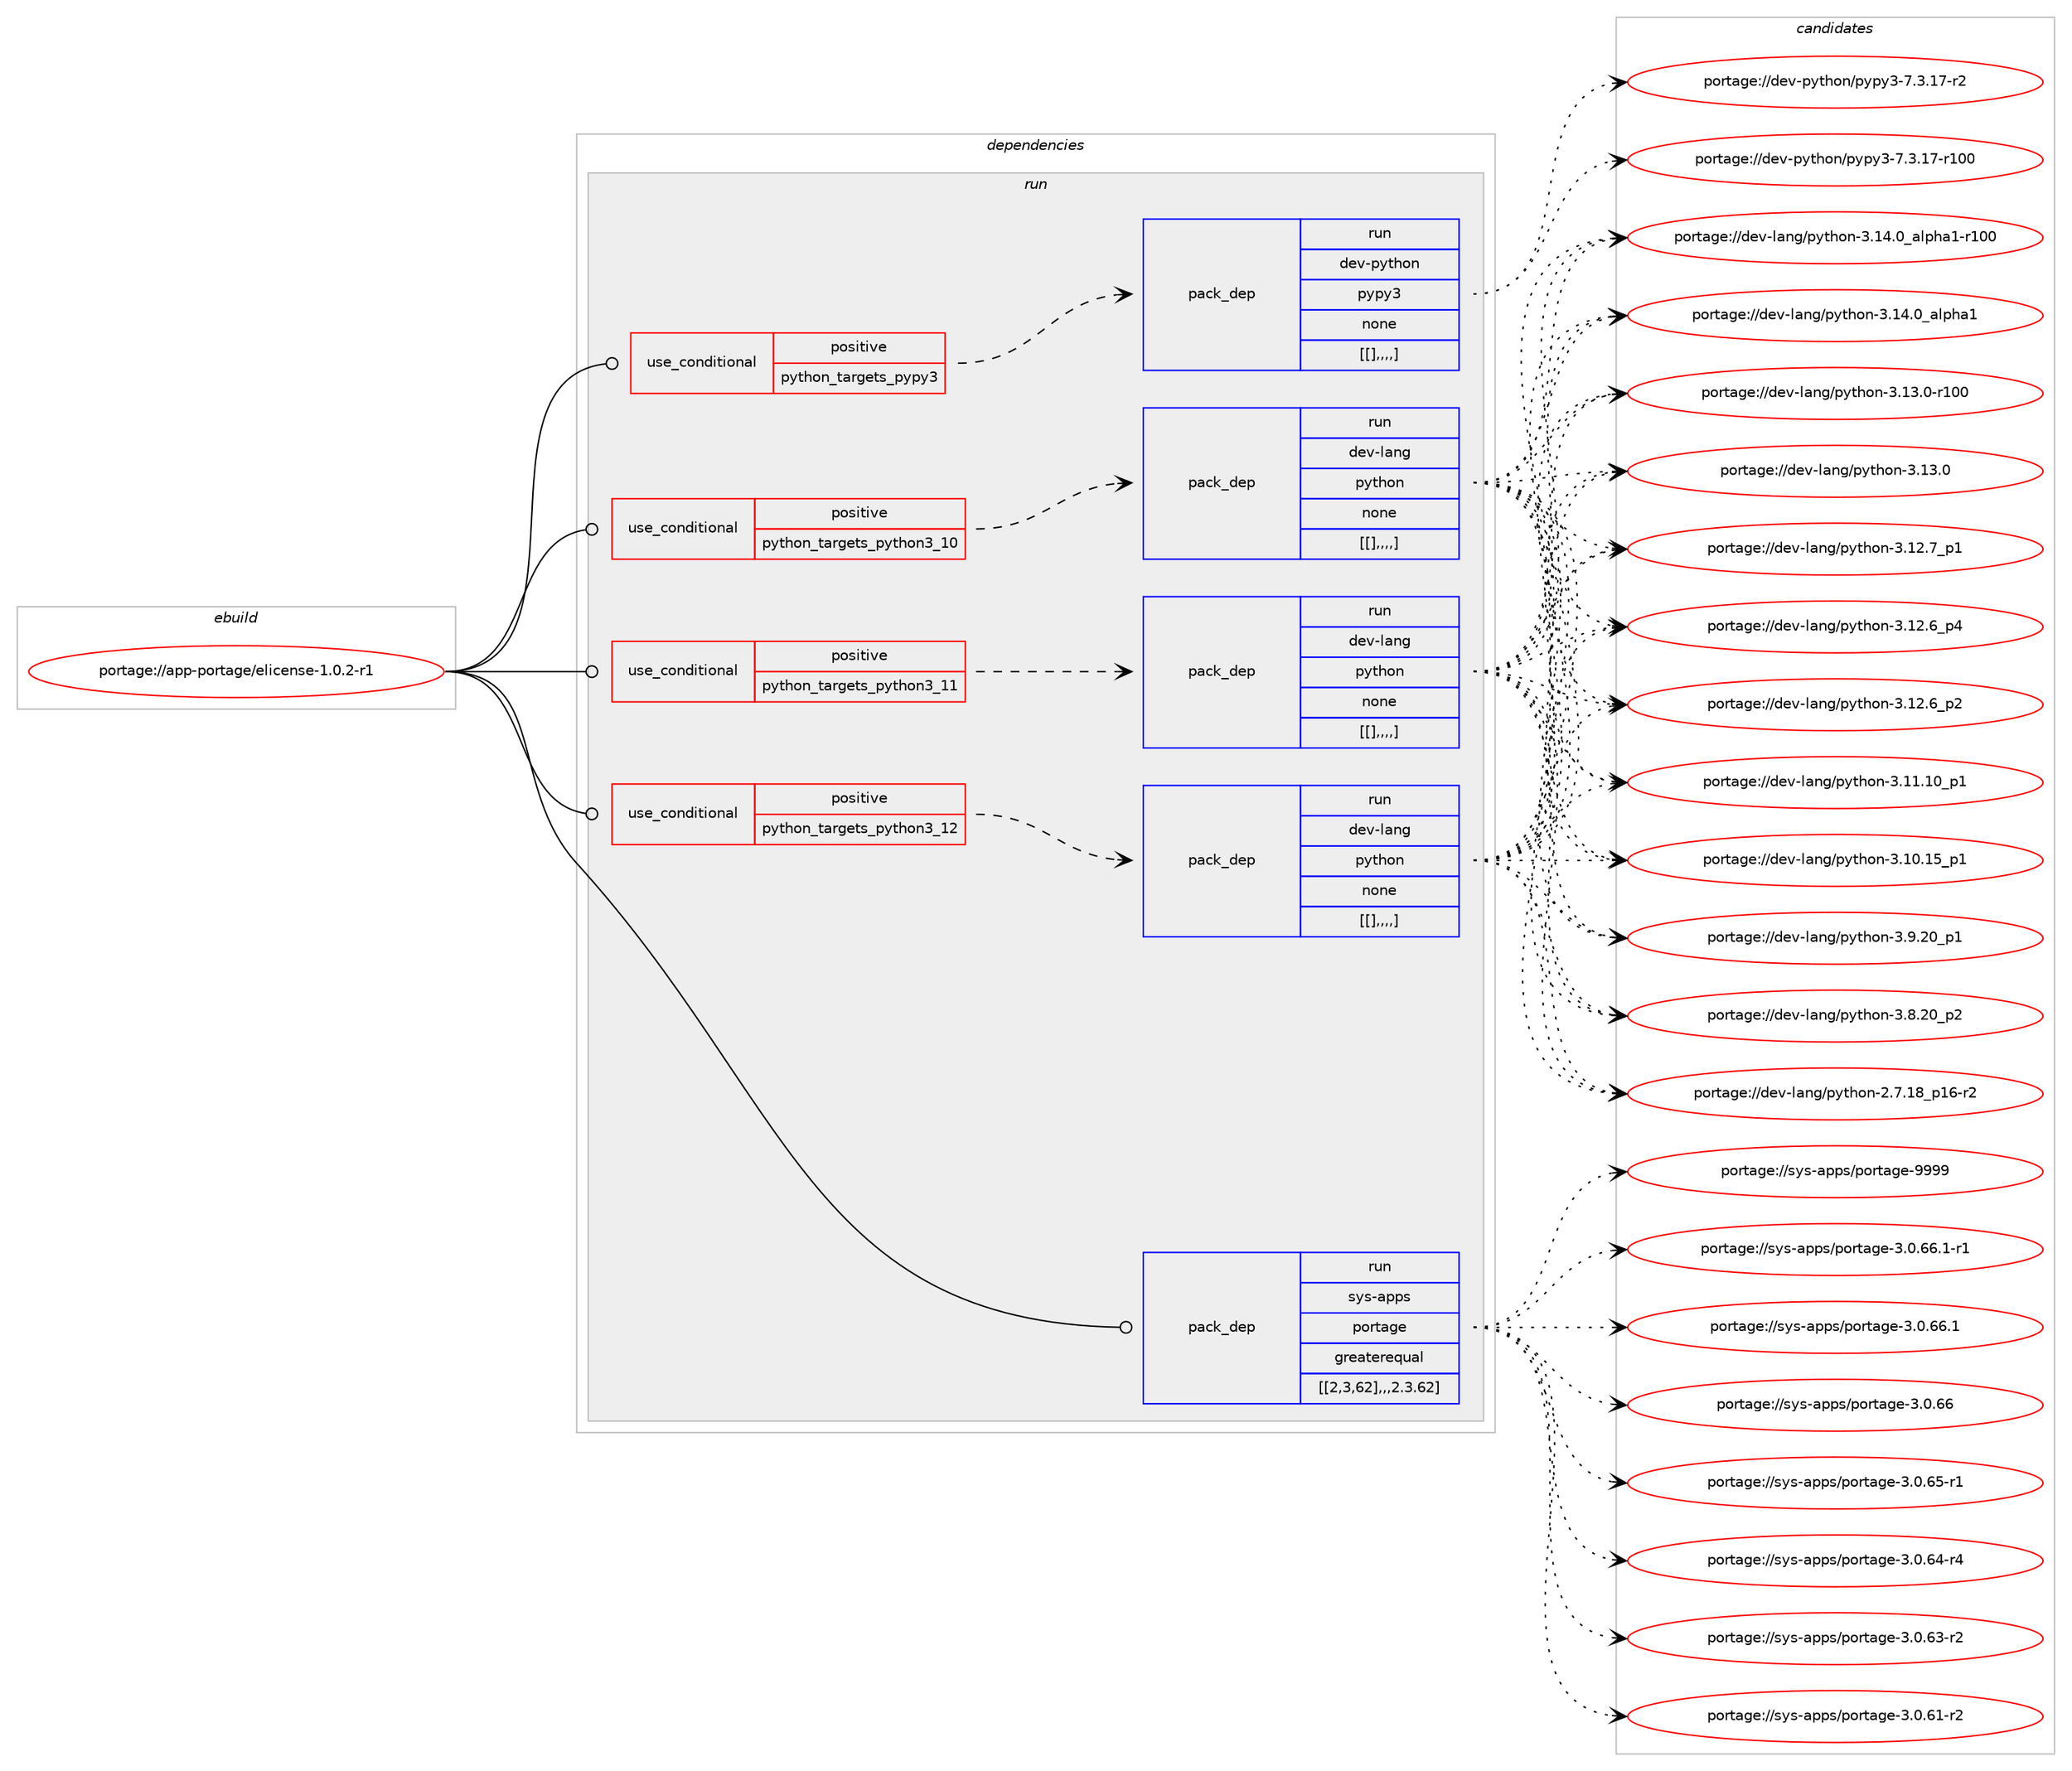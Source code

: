 digraph prolog {

# *************
# Graph options
# *************

newrank=true;
concentrate=true;
compound=true;
graph [rankdir=LR,fontname=Helvetica,fontsize=10,ranksep=1.5];#, ranksep=2.5, nodesep=0.2];
edge  [arrowhead=vee];
node  [fontname=Helvetica,fontsize=10];

# **********
# The ebuild
# **********

subgraph cluster_leftcol {
color=gray;
label=<<i>ebuild</i>>;
id [label="portage://app-portage/elicense-1.0.2-r1", color=red, width=4, href="../app-portage/elicense-1.0.2-r1.svg"];
}

# ****************
# The dependencies
# ****************

subgraph cluster_midcol {
color=gray;
label=<<i>dependencies</i>>;
subgraph cluster_compile {
fillcolor="#eeeeee";
style=filled;
label=<<i>compile</i>>;
}
subgraph cluster_compileandrun {
fillcolor="#eeeeee";
style=filled;
label=<<i>compile and run</i>>;
}
subgraph cluster_run {
fillcolor="#eeeeee";
style=filled;
label=<<i>run</i>>;
subgraph cond15289 {
dependency52176 [label=<<TABLE BORDER="0" CELLBORDER="1" CELLSPACING="0" CELLPADDING="4"><TR><TD ROWSPAN="3" CELLPADDING="10">use_conditional</TD></TR><TR><TD>positive</TD></TR><TR><TD>python_targets_pypy3</TD></TR></TABLE>>, shape=none, color=red];
subgraph pack36374 {
dependency52240 [label=<<TABLE BORDER="0" CELLBORDER="1" CELLSPACING="0" CELLPADDING="4" WIDTH="220"><TR><TD ROWSPAN="6" CELLPADDING="30">pack_dep</TD></TR><TR><TD WIDTH="110">run</TD></TR><TR><TD>dev-python</TD></TR><TR><TD>pypy3</TD></TR><TR><TD>none</TD></TR><TR><TD>[[],,,,]</TD></TR></TABLE>>, shape=none, color=blue];
}
dependency52176:e -> dependency52240:w [weight=20,style="dashed",arrowhead="vee"];
}
id:e -> dependency52176:w [weight=20,style="solid",arrowhead="odot"];
subgraph cond15305 {
dependency52246 [label=<<TABLE BORDER="0" CELLBORDER="1" CELLSPACING="0" CELLPADDING="4"><TR><TD ROWSPAN="3" CELLPADDING="10">use_conditional</TD></TR><TR><TD>positive</TD></TR><TR><TD>python_targets_python3_10</TD></TR></TABLE>>, shape=none, color=red];
subgraph pack36434 {
dependency52261 [label=<<TABLE BORDER="0" CELLBORDER="1" CELLSPACING="0" CELLPADDING="4" WIDTH="220"><TR><TD ROWSPAN="6" CELLPADDING="30">pack_dep</TD></TR><TR><TD WIDTH="110">run</TD></TR><TR><TD>dev-lang</TD></TR><TR><TD>python</TD></TR><TR><TD>none</TD></TR><TR><TD>[[],,,,]</TD></TR></TABLE>>, shape=none, color=blue];
}
dependency52246:e -> dependency52261:w [weight=20,style="dashed",arrowhead="vee"];
}
id:e -> dependency52246:w [weight=20,style="solid",arrowhead="odot"];
subgraph cond15310 {
dependency52309 [label=<<TABLE BORDER="0" CELLBORDER="1" CELLSPACING="0" CELLPADDING="4"><TR><TD ROWSPAN="3" CELLPADDING="10">use_conditional</TD></TR><TR><TD>positive</TD></TR><TR><TD>python_targets_python3_11</TD></TR></TABLE>>, shape=none, color=red];
subgraph pack36488 {
dependency52330 [label=<<TABLE BORDER="0" CELLBORDER="1" CELLSPACING="0" CELLPADDING="4" WIDTH="220"><TR><TD ROWSPAN="6" CELLPADDING="30">pack_dep</TD></TR><TR><TD WIDTH="110">run</TD></TR><TR><TD>dev-lang</TD></TR><TR><TD>python</TD></TR><TR><TD>none</TD></TR><TR><TD>[[],,,,]</TD></TR></TABLE>>, shape=none, color=blue];
}
dependency52309:e -> dependency52330:w [weight=20,style="dashed",arrowhead="vee"];
}
id:e -> dependency52309:w [weight=20,style="solid",arrowhead="odot"];
subgraph cond15337 {
dependency52393 [label=<<TABLE BORDER="0" CELLBORDER="1" CELLSPACING="0" CELLPADDING="4"><TR><TD ROWSPAN="3" CELLPADDING="10">use_conditional</TD></TR><TR><TD>positive</TD></TR><TR><TD>python_targets_python3_12</TD></TR></TABLE>>, shape=none, color=red];
subgraph pack36550 {
dependency52417 [label=<<TABLE BORDER="0" CELLBORDER="1" CELLSPACING="0" CELLPADDING="4" WIDTH="220"><TR><TD ROWSPAN="6" CELLPADDING="30">pack_dep</TD></TR><TR><TD WIDTH="110">run</TD></TR><TR><TD>dev-lang</TD></TR><TR><TD>python</TD></TR><TR><TD>none</TD></TR><TR><TD>[[],,,,]</TD></TR></TABLE>>, shape=none, color=blue];
}
dependency52393:e -> dependency52417:w [weight=20,style="dashed",arrowhead="vee"];
}
id:e -> dependency52393:w [weight=20,style="solid",arrowhead="odot"];
subgraph pack36585 {
dependency52470 [label=<<TABLE BORDER="0" CELLBORDER="1" CELLSPACING="0" CELLPADDING="4" WIDTH="220"><TR><TD ROWSPAN="6" CELLPADDING="30">pack_dep</TD></TR><TR><TD WIDTH="110">run</TD></TR><TR><TD>sys-apps</TD></TR><TR><TD>portage</TD></TR><TR><TD>greaterequal</TD></TR><TR><TD>[[2,3,62],,,2.3.62]</TD></TR></TABLE>>, shape=none, color=blue];
}
id:e -> dependency52470:w [weight=20,style="solid",arrowhead="odot"];
}
}

# **************
# The candidates
# **************

subgraph cluster_choices {
rank=same;
color=gray;
label=<<i>candidates</i>>;

subgraph choice34559 {
color=black;
nodesep=1;
choice100101118451121211161041111104711212111212151455546514649554511450 [label="portage://dev-python/pypy3-7.3.17-r2", color=red, width=4,href="../dev-python/pypy3-7.3.17-r2.svg"];
choice1001011184511212111610411111047112121112121514555465146495545114494848 [label="portage://dev-python/pypy3-7.3.17-r100", color=red, width=4,href="../dev-python/pypy3-7.3.17-r100.svg"];
dependency52240:e -> choice100101118451121211161041111104711212111212151455546514649554511450:w [style=dotted,weight="100"];
dependency52240:e -> choice1001011184511212111610411111047112121112121514555465146495545114494848:w [style=dotted,weight="100"];
}
subgraph choice34562 {
color=black;
nodesep=1;
choice100101118451089711010347112121116104111110455146495246489597108112104974945114494848 [label="portage://dev-lang/python-3.14.0_alpha1-r100", color=red, width=4,href="../dev-lang/python-3.14.0_alpha1-r100.svg"];
choice1001011184510897110103471121211161041111104551464952464895971081121049749 [label="portage://dev-lang/python-3.14.0_alpha1", color=red, width=4,href="../dev-lang/python-3.14.0_alpha1.svg"];
choice1001011184510897110103471121211161041111104551464951464845114494848 [label="portage://dev-lang/python-3.13.0-r100", color=red, width=4,href="../dev-lang/python-3.13.0-r100.svg"];
choice10010111845108971101034711212111610411111045514649514648 [label="portage://dev-lang/python-3.13.0", color=red, width=4,href="../dev-lang/python-3.13.0.svg"];
choice100101118451089711010347112121116104111110455146495046559511249 [label="portage://dev-lang/python-3.12.7_p1", color=red, width=4,href="../dev-lang/python-3.12.7_p1.svg"];
choice100101118451089711010347112121116104111110455146495046549511252 [label="portage://dev-lang/python-3.12.6_p4", color=red, width=4,href="../dev-lang/python-3.12.6_p4.svg"];
choice100101118451089711010347112121116104111110455146495046549511250 [label="portage://dev-lang/python-3.12.6_p2", color=red, width=4,href="../dev-lang/python-3.12.6_p2.svg"];
choice10010111845108971101034711212111610411111045514649494649489511249 [label="portage://dev-lang/python-3.11.10_p1", color=red, width=4,href="../dev-lang/python-3.11.10_p1.svg"];
choice10010111845108971101034711212111610411111045514649484649539511249 [label="portage://dev-lang/python-3.10.15_p1", color=red, width=4,href="../dev-lang/python-3.10.15_p1.svg"];
choice100101118451089711010347112121116104111110455146574650489511249 [label="portage://dev-lang/python-3.9.20_p1", color=red, width=4,href="../dev-lang/python-3.9.20_p1.svg"];
choice100101118451089711010347112121116104111110455146564650489511250 [label="portage://dev-lang/python-3.8.20_p2", color=red, width=4,href="../dev-lang/python-3.8.20_p2.svg"];
choice100101118451089711010347112121116104111110455046554649569511249544511450 [label="portage://dev-lang/python-2.7.18_p16-r2", color=red, width=4,href="../dev-lang/python-2.7.18_p16-r2.svg"];
dependency52261:e -> choice100101118451089711010347112121116104111110455146495246489597108112104974945114494848:w [style=dotted,weight="100"];
dependency52261:e -> choice1001011184510897110103471121211161041111104551464952464895971081121049749:w [style=dotted,weight="100"];
dependency52261:e -> choice1001011184510897110103471121211161041111104551464951464845114494848:w [style=dotted,weight="100"];
dependency52261:e -> choice10010111845108971101034711212111610411111045514649514648:w [style=dotted,weight="100"];
dependency52261:e -> choice100101118451089711010347112121116104111110455146495046559511249:w [style=dotted,weight="100"];
dependency52261:e -> choice100101118451089711010347112121116104111110455146495046549511252:w [style=dotted,weight="100"];
dependency52261:e -> choice100101118451089711010347112121116104111110455146495046549511250:w [style=dotted,weight="100"];
dependency52261:e -> choice10010111845108971101034711212111610411111045514649494649489511249:w [style=dotted,weight="100"];
dependency52261:e -> choice10010111845108971101034711212111610411111045514649484649539511249:w [style=dotted,weight="100"];
dependency52261:e -> choice100101118451089711010347112121116104111110455146574650489511249:w [style=dotted,weight="100"];
dependency52261:e -> choice100101118451089711010347112121116104111110455146564650489511250:w [style=dotted,weight="100"];
dependency52261:e -> choice100101118451089711010347112121116104111110455046554649569511249544511450:w [style=dotted,weight="100"];
}
subgraph choice34569 {
color=black;
nodesep=1;
choice100101118451089711010347112121116104111110455146495246489597108112104974945114494848 [label="portage://dev-lang/python-3.14.0_alpha1-r100", color=red, width=4,href="../dev-lang/python-3.14.0_alpha1-r100.svg"];
choice1001011184510897110103471121211161041111104551464952464895971081121049749 [label="portage://dev-lang/python-3.14.0_alpha1", color=red, width=4,href="../dev-lang/python-3.14.0_alpha1.svg"];
choice1001011184510897110103471121211161041111104551464951464845114494848 [label="portage://dev-lang/python-3.13.0-r100", color=red, width=4,href="../dev-lang/python-3.13.0-r100.svg"];
choice10010111845108971101034711212111610411111045514649514648 [label="portage://dev-lang/python-3.13.0", color=red, width=4,href="../dev-lang/python-3.13.0.svg"];
choice100101118451089711010347112121116104111110455146495046559511249 [label="portage://dev-lang/python-3.12.7_p1", color=red, width=4,href="../dev-lang/python-3.12.7_p1.svg"];
choice100101118451089711010347112121116104111110455146495046549511252 [label="portage://dev-lang/python-3.12.6_p4", color=red, width=4,href="../dev-lang/python-3.12.6_p4.svg"];
choice100101118451089711010347112121116104111110455146495046549511250 [label="portage://dev-lang/python-3.12.6_p2", color=red, width=4,href="../dev-lang/python-3.12.6_p2.svg"];
choice10010111845108971101034711212111610411111045514649494649489511249 [label="portage://dev-lang/python-3.11.10_p1", color=red, width=4,href="../dev-lang/python-3.11.10_p1.svg"];
choice10010111845108971101034711212111610411111045514649484649539511249 [label="portage://dev-lang/python-3.10.15_p1", color=red, width=4,href="../dev-lang/python-3.10.15_p1.svg"];
choice100101118451089711010347112121116104111110455146574650489511249 [label="portage://dev-lang/python-3.9.20_p1", color=red, width=4,href="../dev-lang/python-3.9.20_p1.svg"];
choice100101118451089711010347112121116104111110455146564650489511250 [label="portage://dev-lang/python-3.8.20_p2", color=red, width=4,href="../dev-lang/python-3.8.20_p2.svg"];
choice100101118451089711010347112121116104111110455046554649569511249544511450 [label="portage://dev-lang/python-2.7.18_p16-r2", color=red, width=4,href="../dev-lang/python-2.7.18_p16-r2.svg"];
dependency52330:e -> choice100101118451089711010347112121116104111110455146495246489597108112104974945114494848:w [style=dotted,weight="100"];
dependency52330:e -> choice1001011184510897110103471121211161041111104551464952464895971081121049749:w [style=dotted,weight="100"];
dependency52330:e -> choice1001011184510897110103471121211161041111104551464951464845114494848:w [style=dotted,weight="100"];
dependency52330:e -> choice10010111845108971101034711212111610411111045514649514648:w [style=dotted,weight="100"];
dependency52330:e -> choice100101118451089711010347112121116104111110455146495046559511249:w [style=dotted,weight="100"];
dependency52330:e -> choice100101118451089711010347112121116104111110455146495046549511252:w [style=dotted,weight="100"];
dependency52330:e -> choice100101118451089711010347112121116104111110455146495046549511250:w [style=dotted,weight="100"];
dependency52330:e -> choice10010111845108971101034711212111610411111045514649494649489511249:w [style=dotted,weight="100"];
dependency52330:e -> choice10010111845108971101034711212111610411111045514649484649539511249:w [style=dotted,weight="100"];
dependency52330:e -> choice100101118451089711010347112121116104111110455146574650489511249:w [style=dotted,weight="100"];
dependency52330:e -> choice100101118451089711010347112121116104111110455146564650489511250:w [style=dotted,weight="100"];
dependency52330:e -> choice100101118451089711010347112121116104111110455046554649569511249544511450:w [style=dotted,weight="100"];
}
subgraph choice34586 {
color=black;
nodesep=1;
choice100101118451089711010347112121116104111110455146495246489597108112104974945114494848 [label="portage://dev-lang/python-3.14.0_alpha1-r100", color=red, width=4,href="../dev-lang/python-3.14.0_alpha1-r100.svg"];
choice1001011184510897110103471121211161041111104551464952464895971081121049749 [label="portage://dev-lang/python-3.14.0_alpha1", color=red, width=4,href="../dev-lang/python-3.14.0_alpha1.svg"];
choice1001011184510897110103471121211161041111104551464951464845114494848 [label="portage://dev-lang/python-3.13.0-r100", color=red, width=4,href="../dev-lang/python-3.13.0-r100.svg"];
choice10010111845108971101034711212111610411111045514649514648 [label="portage://dev-lang/python-3.13.0", color=red, width=4,href="../dev-lang/python-3.13.0.svg"];
choice100101118451089711010347112121116104111110455146495046559511249 [label="portage://dev-lang/python-3.12.7_p1", color=red, width=4,href="../dev-lang/python-3.12.7_p1.svg"];
choice100101118451089711010347112121116104111110455146495046549511252 [label="portage://dev-lang/python-3.12.6_p4", color=red, width=4,href="../dev-lang/python-3.12.6_p4.svg"];
choice100101118451089711010347112121116104111110455146495046549511250 [label="portage://dev-lang/python-3.12.6_p2", color=red, width=4,href="../dev-lang/python-3.12.6_p2.svg"];
choice10010111845108971101034711212111610411111045514649494649489511249 [label="portage://dev-lang/python-3.11.10_p1", color=red, width=4,href="../dev-lang/python-3.11.10_p1.svg"];
choice10010111845108971101034711212111610411111045514649484649539511249 [label="portage://dev-lang/python-3.10.15_p1", color=red, width=4,href="../dev-lang/python-3.10.15_p1.svg"];
choice100101118451089711010347112121116104111110455146574650489511249 [label="portage://dev-lang/python-3.9.20_p1", color=red, width=4,href="../dev-lang/python-3.9.20_p1.svg"];
choice100101118451089711010347112121116104111110455146564650489511250 [label="portage://dev-lang/python-3.8.20_p2", color=red, width=4,href="../dev-lang/python-3.8.20_p2.svg"];
choice100101118451089711010347112121116104111110455046554649569511249544511450 [label="portage://dev-lang/python-2.7.18_p16-r2", color=red, width=4,href="../dev-lang/python-2.7.18_p16-r2.svg"];
dependency52417:e -> choice100101118451089711010347112121116104111110455146495246489597108112104974945114494848:w [style=dotted,weight="100"];
dependency52417:e -> choice1001011184510897110103471121211161041111104551464952464895971081121049749:w [style=dotted,weight="100"];
dependency52417:e -> choice1001011184510897110103471121211161041111104551464951464845114494848:w [style=dotted,weight="100"];
dependency52417:e -> choice10010111845108971101034711212111610411111045514649514648:w [style=dotted,weight="100"];
dependency52417:e -> choice100101118451089711010347112121116104111110455146495046559511249:w [style=dotted,weight="100"];
dependency52417:e -> choice100101118451089711010347112121116104111110455146495046549511252:w [style=dotted,weight="100"];
dependency52417:e -> choice100101118451089711010347112121116104111110455146495046549511250:w [style=dotted,weight="100"];
dependency52417:e -> choice10010111845108971101034711212111610411111045514649494649489511249:w [style=dotted,weight="100"];
dependency52417:e -> choice10010111845108971101034711212111610411111045514649484649539511249:w [style=dotted,weight="100"];
dependency52417:e -> choice100101118451089711010347112121116104111110455146574650489511249:w [style=dotted,weight="100"];
dependency52417:e -> choice100101118451089711010347112121116104111110455146564650489511250:w [style=dotted,weight="100"];
dependency52417:e -> choice100101118451089711010347112121116104111110455046554649569511249544511450:w [style=dotted,weight="100"];
}
subgraph choice34590 {
color=black;
nodesep=1;
choice115121115459711211211547112111114116971031014557575757 [label="portage://sys-apps/portage-9999", color=red, width=4,href="../sys-apps/portage-9999.svg"];
choice115121115459711211211547112111114116971031014551464846545446494511449 [label="portage://sys-apps/portage-3.0.66.1-r1", color=red, width=4,href="../sys-apps/portage-3.0.66.1-r1.svg"];
choice11512111545971121121154711211111411697103101455146484654544649 [label="portage://sys-apps/portage-3.0.66.1", color=red, width=4,href="../sys-apps/portage-3.0.66.1.svg"];
choice1151211154597112112115471121111141169710310145514648465454 [label="portage://sys-apps/portage-3.0.66", color=red, width=4,href="../sys-apps/portage-3.0.66.svg"];
choice11512111545971121121154711211111411697103101455146484654534511449 [label="portage://sys-apps/portage-3.0.65-r1", color=red, width=4,href="../sys-apps/portage-3.0.65-r1.svg"];
choice11512111545971121121154711211111411697103101455146484654524511452 [label="portage://sys-apps/portage-3.0.64-r4", color=red, width=4,href="../sys-apps/portage-3.0.64-r4.svg"];
choice11512111545971121121154711211111411697103101455146484654514511450 [label="portage://sys-apps/portage-3.0.63-r2", color=red, width=4,href="../sys-apps/portage-3.0.63-r2.svg"];
choice11512111545971121121154711211111411697103101455146484654494511450 [label="portage://sys-apps/portage-3.0.61-r2", color=red, width=4,href="../sys-apps/portage-3.0.61-r2.svg"];
dependency52470:e -> choice115121115459711211211547112111114116971031014557575757:w [style=dotted,weight="100"];
dependency52470:e -> choice115121115459711211211547112111114116971031014551464846545446494511449:w [style=dotted,weight="100"];
dependency52470:e -> choice11512111545971121121154711211111411697103101455146484654544649:w [style=dotted,weight="100"];
dependency52470:e -> choice1151211154597112112115471121111141169710310145514648465454:w [style=dotted,weight="100"];
dependency52470:e -> choice11512111545971121121154711211111411697103101455146484654534511449:w [style=dotted,weight="100"];
dependency52470:e -> choice11512111545971121121154711211111411697103101455146484654524511452:w [style=dotted,weight="100"];
dependency52470:e -> choice11512111545971121121154711211111411697103101455146484654514511450:w [style=dotted,weight="100"];
dependency52470:e -> choice11512111545971121121154711211111411697103101455146484654494511450:w [style=dotted,weight="100"];
}
}

}
